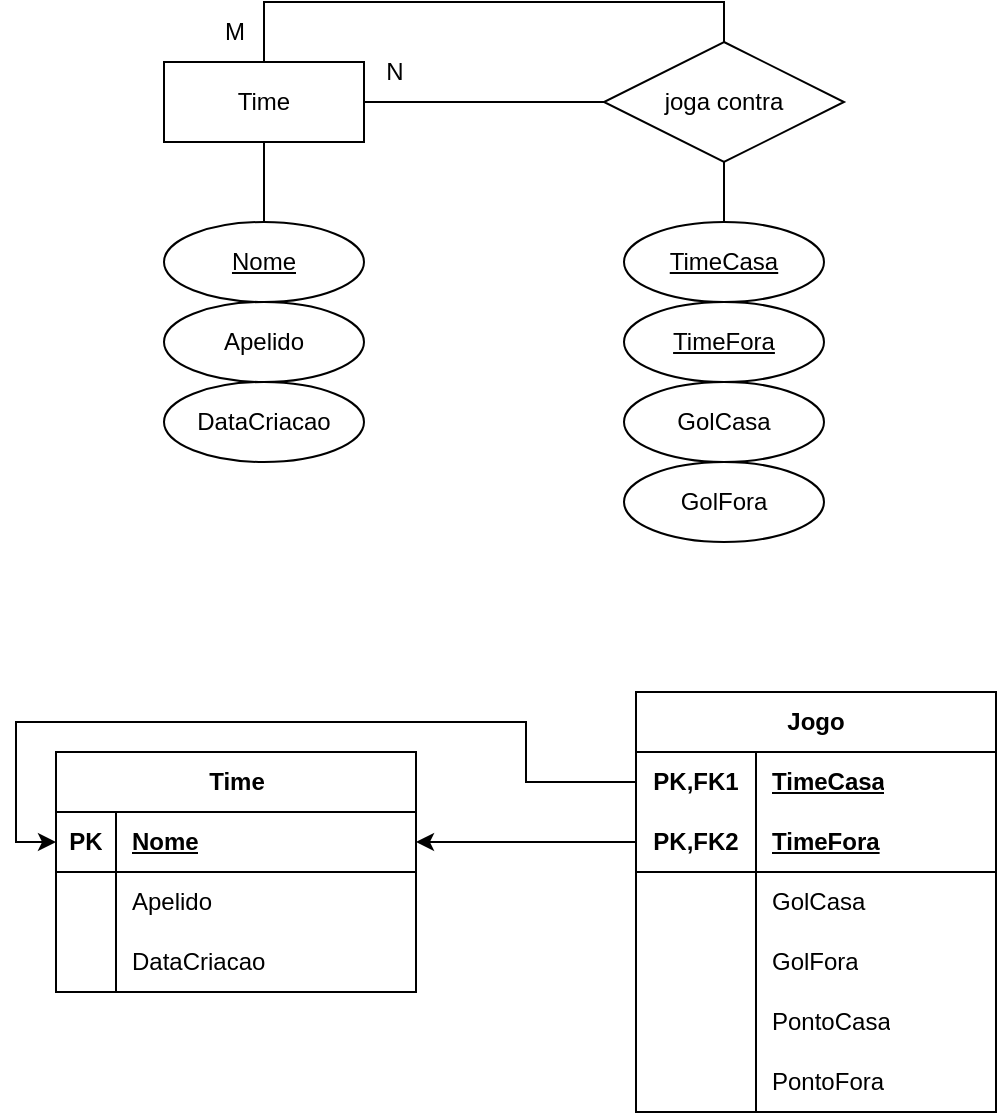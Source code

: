 <mxfile version="21.1.5" type="device">
  <diagram name="Página-1" id="5LZzZwvvleo5zkR8Kmqy">
    <mxGraphModel dx="1097" dy="645" grid="1" gridSize="10" guides="1" tooltips="1" connect="1" arrows="1" fold="1" page="1" pageScale="1" pageWidth="827" pageHeight="1169" math="0" shadow="0">
      <root>
        <mxCell id="0" />
        <mxCell id="1" parent="0" />
        <mxCell id="QSVmrLlI7xx0abNuynoB-4" style="edgeStyle=orthogonalEdgeStyle;rounded=0;orthogonalLoop=1;jettySize=auto;html=1;exitX=1;exitY=0.5;exitDx=0;exitDy=0;entryX=0;entryY=0.5;entryDx=0;entryDy=0;endArrow=none;endFill=0;" parent="1" source="QSVmrLlI7xx0abNuynoB-1" target="QSVmrLlI7xx0abNuynoB-3" edge="1">
          <mxGeometry relative="1" as="geometry" />
        </mxCell>
        <mxCell id="QSVmrLlI7xx0abNuynoB-11" style="edgeStyle=orthogonalEdgeStyle;rounded=0;orthogonalLoop=1;jettySize=auto;html=1;exitX=0.5;exitY=1;exitDx=0;exitDy=0;entryX=0.5;entryY=0;entryDx=0;entryDy=0;endArrow=none;endFill=0;" parent="1" source="QSVmrLlI7xx0abNuynoB-1" target="QSVmrLlI7xx0abNuynoB-6" edge="1">
          <mxGeometry relative="1" as="geometry" />
        </mxCell>
        <mxCell id="QSVmrLlI7xx0abNuynoB-1" value="Time" style="whiteSpace=wrap;html=1;align=center;" parent="1" vertex="1">
          <mxGeometry x="243" y="120" width="100" height="40" as="geometry" />
        </mxCell>
        <mxCell id="QSVmrLlI7xx0abNuynoB-12" style="edgeStyle=orthogonalEdgeStyle;rounded=0;orthogonalLoop=1;jettySize=auto;html=1;exitX=0.5;exitY=1;exitDx=0;exitDy=0;entryX=0.5;entryY=0;entryDx=0;entryDy=0;endArrow=none;endFill=0;" parent="1" source="QSVmrLlI7xx0abNuynoB-3" target="QSVmrLlI7xx0abNuynoB-10" edge="1">
          <mxGeometry relative="1" as="geometry">
            <mxPoint x="523" y="180" as="targetPoint" />
          </mxGeometry>
        </mxCell>
        <mxCell id="QSVmrLlI7xx0abNuynoB-13" style="edgeStyle=orthogonalEdgeStyle;rounded=0;orthogonalLoop=1;jettySize=auto;html=1;exitX=0.5;exitY=0;exitDx=0;exitDy=0;entryX=0.5;entryY=0;entryDx=0;entryDy=0;endArrow=none;endFill=0;" parent="1" source="QSVmrLlI7xx0abNuynoB-3" target="QSVmrLlI7xx0abNuynoB-1" edge="1">
          <mxGeometry relative="1" as="geometry">
            <Array as="points">
              <mxPoint x="523" y="90" />
              <mxPoint x="293" y="90" />
            </Array>
          </mxGeometry>
        </mxCell>
        <mxCell id="QSVmrLlI7xx0abNuynoB-3" value="joga contra" style="shape=rhombus;perimeter=rhombusPerimeter;whiteSpace=wrap;html=1;align=center;" parent="1" vertex="1">
          <mxGeometry x="463" y="110" width="120" height="60" as="geometry" />
        </mxCell>
        <mxCell id="QSVmrLlI7xx0abNuynoB-6" value="Nome" style="ellipse;whiteSpace=wrap;html=1;align=center;fontStyle=4;" parent="1" vertex="1">
          <mxGeometry x="243" y="200" width="100" height="40" as="geometry" />
        </mxCell>
        <mxCell id="QSVmrLlI7xx0abNuynoB-8" value="Apelido" style="ellipse;whiteSpace=wrap;html=1;align=center;" parent="1" vertex="1">
          <mxGeometry x="243" y="240" width="100" height="40" as="geometry" />
        </mxCell>
        <mxCell id="QSVmrLlI7xx0abNuynoB-9" value="DataCriacao" style="ellipse;whiteSpace=wrap;html=1;align=center;" parent="1" vertex="1">
          <mxGeometry x="243" y="280" width="100" height="40" as="geometry" />
        </mxCell>
        <mxCell id="QSVmrLlI7xx0abNuynoB-10" value="&lt;u&gt;TimeCasa&lt;/u&gt;" style="ellipse;whiteSpace=wrap;html=1;align=center;" parent="1" vertex="1">
          <mxGeometry x="473" y="200" width="100" height="40" as="geometry" />
        </mxCell>
        <mxCell id="QSVmrLlI7xx0abNuynoB-14" value="&lt;u&gt;TimeFora&lt;/u&gt;" style="ellipse;whiteSpace=wrap;html=1;align=center;" parent="1" vertex="1">
          <mxGeometry x="473" y="240" width="100" height="40" as="geometry" />
        </mxCell>
        <mxCell id="QSVmrLlI7xx0abNuynoB-15" value="GolCasa" style="ellipse;whiteSpace=wrap;html=1;align=center;" parent="1" vertex="1">
          <mxGeometry x="473" y="280" width="100" height="40" as="geometry" />
        </mxCell>
        <mxCell id="QSVmrLlI7xx0abNuynoB-17" value="GolFora" style="ellipse;whiteSpace=wrap;html=1;align=center;" parent="1" vertex="1">
          <mxGeometry x="473" y="320" width="100" height="40" as="geometry" />
        </mxCell>
        <mxCell id="QSVmrLlI7xx0abNuynoB-18" value="N" style="text;html=1;align=center;verticalAlign=middle;resizable=0;points=[];autosize=1;strokeColor=none;fillColor=none;" parent="1" vertex="1">
          <mxGeometry x="343" y="110" width="30" height="30" as="geometry" />
        </mxCell>
        <mxCell id="QSVmrLlI7xx0abNuynoB-19" value="M" style="text;html=1;align=center;verticalAlign=middle;resizable=0;points=[];autosize=1;strokeColor=none;fillColor=none;" parent="1" vertex="1">
          <mxGeometry x="263" y="90" width="30" height="30" as="geometry" />
        </mxCell>
        <mxCell id="QSVmrLlI7xx0abNuynoB-20" value="Time" style="shape=table;startSize=30;container=1;collapsible=1;childLayout=tableLayout;fixedRows=1;rowLines=0;fontStyle=1;align=center;resizeLast=1;html=1;" parent="1" vertex="1">
          <mxGeometry x="189" y="465" width="180" height="120" as="geometry" />
        </mxCell>
        <mxCell id="QSVmrLlI7xx0abNuynoB-21" value="" style="shape=tableRow;horizontal=0;startSize=0;swimlaneHead=0;swimlaneBody=0;fillColor=none;collapsible=0;dropTarget=0;points=[[0,0.5],[1,0.5]];portConstraint=eastwest;top=0;left=0;right=0;bottom=1;" parent="QSVmrLlI7xx0abNuynoB-20" vertex="1">
          <mxGeometry y="30" width="180" height="30" as="geometry" />
        </mxCell>
        <mxCell id="QSVmrLlI7xx0abNuynoB-22" value="PK" style="shape=partialRectangle;connectable=0;fillColor=none;top=0;left=0;bottom=0;right=0;fontStyle=1;overflow=hidden;whiteSpace=wrap;html=1;" parent="QSVmrLlI7xx0abNuynoB-21" vertex="1">
          <mxGeometry width="30" height="30" as="geometry">
            <mxRectangle width="30" height="30" as="alternateBounds" />
          </mxGeometry>
        </mxCell>
        <mxCell id="QSVmrLlI7xx0abNuynoB-23" value="Nome" style="shape=partialRectangle;connectable=0;fillColor=none;top=0;left=0;bottom=0;right=0;align=left;spacingLeft=6;fontStyle=5;overflow=hidden;whiteSpace=wrap;html=1;" parent="QSVmrLlI7xx0abNuynoB-21" vertex="1">
          <mxGeometry x="30" width="150" height="30" as="geometry">
            <mxRectangle width="150" height="30" as="alternateBounds" />
          </mxGeometry>
        </mxCell>
        <mxCell id="QSVmrLlI7xx0abNuynoB-24" value="" style="shape=tableRow;horizontal=0;startSize=0;swimlaneHead=0;swimlaneBody=0;fillColor=none;collapsible=0;dropTarget=0;points=[[0,0.5],[1,0.5]];portConstraint=eastwest;top=0;left=0;right=0;bottom=0;" parent="QSVmrLlI7xx0abNuynoB-20" vertex="1">
          <mxGeometry y="60" width="180" height="30" as="geometry" />
        </mxCell>
        <mxCell id="QSVmrLlI7xx0abNuynoB-25" value="" style="shape=partialRectangle;connectable=0;fillColor=none;top=0;left=0;bottom=0;right=0;editable=1;overflow=hidden;whiteSpace=wrap;html=1;" parent="QSVmrLlI7xx0abNuynoB-24" vertex="1">
          <mxGeometry width="30" height="30" as="geometry">
            <mxRectangle width="30" height="30" as="alternateBounds" />
          </mxGeometry>
        </mxCell>
        <mxCell id="QSVmrLlI7xx0abNuynoB-26" value="Apelido" style="shape=partialRectangle;connectable=0;fillColor=none;top=0;left=0;bottom=0;right=0;align=left;spacingLeft=6;overflow=hidden;whiteSpace=wrap;html=1;" parent="QSVmrLlI7xx0abNuynoB-24" vertex="1">
          <mxGeometry x="30" width="150" height="30" as="geometry">
            <mxRectangle width="150" height="30" as="alternateBounds" />
          </mxGeometry>
        </mxCell>
        <mxCell id="QSVmrLlI7xx0abNuynoB-27" value="" style="shape=tableRow;horizontal=0;startSize=0;swimlaneHead=0;swimlaneBody=0;fillColor=none;collapsible=0;dropTarget=0;points=[[0,0.5],[1,0.5]];portConstraint=eastwest;top=0;left=0;right=0;bottom=0;" parent="QSVmrLlI7xx0abNuynoB-20" vertex="1">
          <mxGeometry y="90" width="180" height="30" as="geometry" />
        </mxCell>
        <mxCell id="QSVmrLlI7xx0abNuynoB-28" value="" style="shape=partialRectangle;connectable=0;fillColor=none;top=0;left=0;bottom=0;right=0;editable=1;overflow=hidden;whiteSpace=wrap;html=1;" parent="QSVmrLlI7xx0abNuynoB-27" vertex="1">
          <mxGeometry width="30" height="30" as="geometry">
            <mxRectangle width="30" height="30" as="alternateBounds" />
          </mxGeometry>
        </mxCell>
        <mxCell id="QSVmrLlI7xx0abNuynoB-29" value="DataCriacao" style="shape=partialRectangle;connectable=0;fillColor=none;top=0;left=0;bottom=0;right=0;align=left;spacingLeft=6;overflow=hidden;whiteSpace=wrap;html=1;" parent="QSVmrLlI7xx0abNuynoB-27" vertex="1">
          <mxGeometry x="30" width="150" height="30" as="geometry">
            <mxRectangle width="150" height="30" as="alternateBounds" />
          </mxGeometry>
        </mxCell>
        <mxCell id="QSVmrLlI7xx0abNuynoB-33" value="Jogo" style="shape=table;startSize=30;container=1;collapsible=1;childLayout=tableLayout;fixedRows=1;rowLines=0;fontStyle=1;align=center;resizeLast=1;html=1;whiteSpace=wrap;" parent="1" vertex="1">
          <mxGeometry x="479" y="435" width="180" height="210" as="geometry" />
        </mxCell>
        <mxCell id="QSVmrLlI7xx0abNuynoB-34" value="" style="shape=tableRow;horizontal=0;startSize=0;swimlaneHead=0;swimlaneBody=0;fillColor=none;collapsible=0;dropTarget=0;points=[[0,0.5],[1,0.5]];portConstraint=eastwest;top=0;left=0;right=0;bottom=0;html=1;" parent="QSVmrLlI7xx0abNuynoB-33" vertex="1">
          <mxGeometry y="30" width="180" height="30" as="geometry" />
        </mxCell>
        <mxCell id="QSVmrLlI7xx0abNuynoB-35" value="PK,FK1" style="shape=partialRectangle;connectable=0;fillColor=none;top=0;left=0;bottom=0;right=0;fontStyle=1;overflow=hidden;html=1;whiteSpace=wrap;" parent="QSVmrLlI7xx0abNuynoB-34" vertex="1">
          <mxGeometry width="60" height="30" as="geometry">
            <mxRectangle width="60" height="30" as="alternateBounds" />
          </mxGeometry>
        </mxCell>
        <mxCell id="QSVmrLlI7xx0abNuynoB-36" value="TimeCasa" style="shape=partialRectangle;connectable=0;fillColor=none;top=0;left=0;bottom=0;right=0;align=left;spacingLeft=6;fontStyle=5;overflow=hidden;html=1;whiteSpace=wrap;" parent="QSVmrLlI7xx0abNuynoB-34" vertex="1">
          <mxGeometry x="60" width="120" height="30" as="geometry">
            <mxRectangle width="120" height="30" as="alternateBounds" />
          </mxGeometry>
        </mxCell>
        <mxCell id="QSVmrLlI7xx0abNuynoB-37" value="" style="shape=tableRow;horizontal=0;startSize=0;swimlaneHead=0;swimlaneBody=0;fillColor=none;collapsible=0;dropTarget=0;points=[[0,0.5],[1,0.5]];portConstraint=eastwest;top=0;left=0;right=0;bottom=1;html=1;" parent="QSVmrLlI7xx0abNuynoB-33" vertex="1">
          <mxGeometry y="60" width="180" height="30" as="geometry" />
        </mxCell>
        <mxCell id="QSVmrLlI7xx0abNuynoB-38" value="PK,FK2" style="shape=partialRectangle;connectable=0;fillColor=none;top=0;left=0;bottom=0;right=0;fontStyle=1;overflow=hidden;html=1;whiteSpace=wrap;" parent="QSVmrLlI7xx0abNuynoB-37" vertex="1">
          <mxGeometry width="60" height="30" as="geometry">
            <mxRectangle width="60" height="30" as="alternateBounds" />
          </mxGeometry>
        </mxCell>
        <mxCell id="QSVmrLlI7xx0abNuynoB-39" value="TimeFora" style="shape=partialRectangle;connectable=0;fillColor=none;top=0;left=0;bottom=0;right=0;align=left;spacingLeft=6;fontStyle=5;overflow=hidden;html=1;whiteSpace=wrap;" parent="QSVmrLlI7xx0abNuynoB-37" vertex="1">
          <mxGeometry x="60" width="120" height="30" as="geometry">
            <mxRectangle width="120" height="30" as="alternateBounds" />
          </mxGeometry>
        </mxCell>
        <mxCell id="QSVmrLlI7xx0abNuynoB-40" value="" style="shape=tableRow;horizontal=0;startSize=0;swimlaneHead=0;swimlaneBody=0;fillColor=none;collapsible=0;dropTarget=0;points=[[0,0.5],[1,0.5]];portConstraint=eastwest;top=0;left=0;right=0;bottom=0;html=1;" parent="QSVmrLlI7xx0abNuynoB-33" vertex="1">
          <mxGeometry y="90" width="180" height="30" as="geometry" />
        </mxCell>
        <mxCell id="QSVmrLlI7xx0abNuynoB-41" value="" style="shape=partialRectangle;connectable=0;fillColor=none;top=0;left=0;bottom=0;right=0;editable=1;overflow=hidden;html=1;whiteSpace=wrap;" parent="QSVmrLlI7xx0abNuynoB-40" vertex="1">
          <mxGeometry width="60" height="30" as="geometry">
            <mxRectangle width="60" height="30" as="alternateBounds" />
          </mxGeometry>
        </mxCell>
        <mxCell id="QSVmrLlI7xx0abNuynoB-42" value="GolCasa" style="shape=partialRectangle;connectable=0;fillColor=none;top=0;left=0;bottom=0;right=0;align=left;spacingLeft=6;overflow=hidden;html=1;whiteSpace=wrap;" parent="QSVmrLlI7xx0abNuynoB-40" vertex="1">
          <mxGeometry x="60" width="120" height="30" as="geometry">
            <mxRectangle width="120" height="30" as="alternateBounds" />
          </mxGeometry>
        </mxCell>
        <mxCell id="QSVmrLlI7xx0abNuynoB-43" value="" style="shape=tableRow;horizontal=0;startSize=0;swimlaneHead=0;swimlaneBody=0;fillColor=none;collapsible=0;dropTarget=0;points=[[0,0.5],[1,0.5]];portConstraint=eastwest;top=0;left=0;right=0;bottom=0;html=1;" parent="QSVmrLlI7xx0abNuynoB-33" vertex="1">
          <mxGeometry y="120" width="180" height="30" as="geometry" />
        </mxCell>
        <mxCell id="QSVmrLlI7xx0abNuynoB-44" value="" style="shape=partialRectangle;connectable=0;fillColor=none;top=0;left=0;bottom=0;right=0;editable=1;overflow=hidden;html=1;whiteSpace=wrap;" parent="QSVmrLlI7xx0abNuynoB-43" vertex="1">
          <mxGeometry width="60" height="30" as="geometry">
            <mxRectangle width="60" height="30" as="alternateBounds" />
          </mxGeometry>
        </mxCell>
        <mxCell id="QSVmrLlI7xx0abNuynoB-45" value="GolFora" style="shape=partialRectangle;connectable=0;fillColor=none;top=0;left=0;bottom=0;right=0;align=left;spacingLeft=6;overflow=hidden;html=1;whiteSpace=wrap;" parent="QSVmrLlI7xx0abNuynoB-43" vertex="1">
          <mxGeometry x="60" width="120" height="30" as="geometry">
            <mxRectangle width="120" height="30" as="alternateBounds" />
          </mxGeometry>
        </mxCell>
        <mxCell id="QSVmrLlI7xx0abNuynoB-46" value="" style="shape=tableRow;horizontal=0;startSize=0;swimlaneHead=0;swimlaneBody=0;fillColor=none;collapsible=0;dropTarget=0;points=[[0,0.5],[1,0.5]];portConstraint=eastwest;top=0;left=0;right=0;bottom=0;html=1;" parent="QSVmrLlI7xx0abNuynoB-33" vertex="1">
          <mxGeometry y="150" width="180" height="30" as="geometry" />
        </mxCell>
        <mxCell id="QSVmrLlI7xx0abNuynoB-47" value="" style="shape=partialRectangle;connectable=0;fillColor=none;top=0;left=0;bottom=0;right=0;editable=1;overflow=hidden;html=1;whiteSpace=wrap;" parent="QSVmrLlI7xx0abNuynoB-46" vertex="1">
          <mxGeometry width="60" height="30" as="geometry">
            <mxRectangle width="60" height="30" as="alternateBounds" />
          </mxGeometry>
        </mxCell>
        <mxCell id="QSVmrLlI7xx0abNuynoB-48" value="PontoCasa" style="shape=partialRectangle;connectable=0;fillColor=none;top=0;left=0;bottom=0;right=0;align=left;spacingLeft=6;overflow=hidden;html=1;whiteSpace=wrap;" parent="QSVmrLlI7xx0abNuynoB-46" vertex="1">
          <mxGeometry x="60" width="120" height="30" as="geometry">
            <mxRectangle width="120" height="30" as="alternateBounds" />
          </mxGeometry>
        </mxCell>
        <mxCell id="QSVmrLlI7xx0abNuynoB-49" value="" style="shape=tableRow;horizontal=0;startSize=0;swimlaneHead=0;swimlaneBody=0;fillColor=none;collapsible=0;dropTarget=0;points=[[0,0.5],[1,0.5]];portConstraint=eastwest;top=0;left=0;right=0;bottom=0;html=1;" parent="QSVmrLlI7xx0abNuynoB-33" vertex="1">
          <mxGeometry y="180" width="180" height="30" as="geometry" />
        </mxCell>
        <mxCell id="QSVmrLlI7xx0abNuynoB-50" value="" style="shape=partialRectangle;connectable=0;fillColor=none;top=0;left=0;bottom=0;right=0;editable=1;overflow=hidden;html=1;whiteSpace=wrap;" parent="QSVmrLlI7xx0abNuynoB-49" vertex="1">
          <mxGeometry width="60" height="30" as="geometry">
            <mxRectangle width="60" height="30" as="alternateBounds" />
          </mxGeometry>
        </mxCell>
        <mxCell id="QSVmrLlI7xx0abNuynoB-51" value="PontoFora" style="shape=partialRectangle;connectable=0;fillColor=none;top=0;left=0;bottom=0;right=0;align=left;spacingLeft=6;overflow=hidden;html=1;whiteSpace=wrap;" parent="QSVmrLlI7xx0abNuynoB-49" vertex="1">
          <mxGeometry x="60" width="120" height="30" as="geometry">
            <mxRectangle width="120" height="30" as="alternateBounds" />
          </mxGeometry>
        </mxCell>
        <mxCell id="QSVmrLlI7xx0abNuynoB-53" style="edgeStyle=orthogonalEdgeStyle;rounded=0;orthogonalLoop=1;jettySize=auto;html=1;exitX=0;exitY=0.5;exitDx=0;exitDy=0;entryX=1;entryY=0.5;entryDx=0;entryDy=0;" parent="1" source="QSVmrLlI7xx0abNuynoB-37" target="QSVmrLlI7xx0abNuynoB-21" edge="1">
          <mxGeometry relative="1" as="geometry">
            <Array as="points">
              <mxPoint x="399" y="510" />
              <mxPoint x="399" y="510" />
            </Array>
          </mxGeometry>
        </mxCell>
        <mxCell id="QSVmrLlI7xx0abNuynoB-54" style="edgeStyle=orthogonalEdgeStyle;rounded=0;orthogonalLoop=1;jettySize=auto;html=1;exitX=0;exitY=0.5;exitDx=0;exitDy=0;entryX=0;entryY=0.5;entryDx=0;entryDy=0;" parent="1" source="QSVmrLlI7xx0abNuynoB-34" target="QSVmrLlI7xx0abNuynoB-21" edge="1">
          <mxGeometry relative="1" as="geometry">
            <Array as="points">
              <mxPoint x="424" y="480" />
              <mxPoint x="424" y="450" />
              <mxPoint x="169" y="450" />
              <mxPoint x="169" y="510" />
            </Array>
          </mxGeometry>
        </mxCell>
      </root>
    </mxGraphModel>
  </diagram>
</mxfile>
